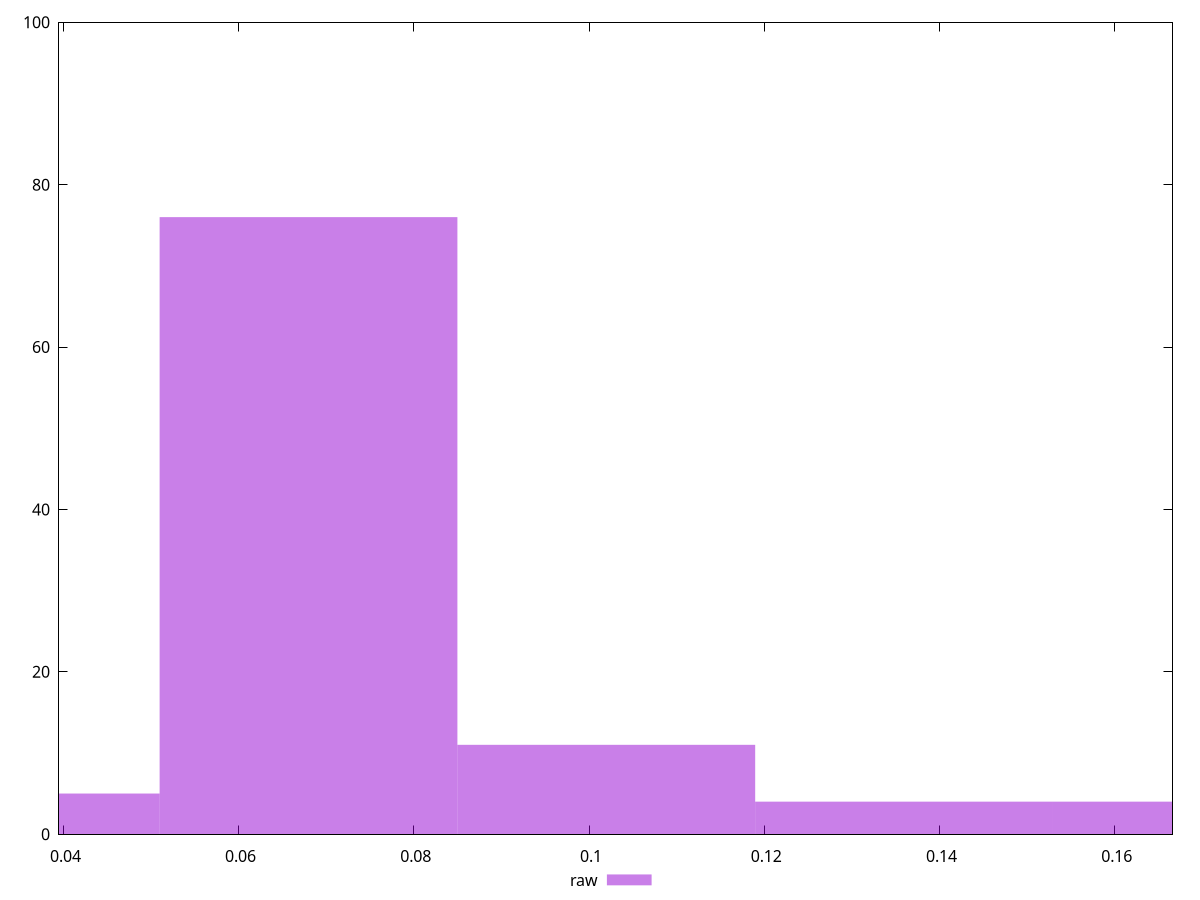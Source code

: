 reset

$raw <<EOF
0.06798025558554645 76
0.033990127792773224 5
0.10197038337831968 11
0.1359605111710929 4
0.1699506389638661 4
EOF

set key outside below
set boxwidth 0.033990127792773224
set xrange [0.0395:0.16660000000000003]
set yrange [0:100]
set style fill transparent solid 0.5 noborder
set terminal svg size 640, 490 enhanced background rgb 'white'
set output "report_00007_2020-12-11T15:55:29.892Z/network-rtt/samples/pages+cached+noadtech/raw/histogram.svg"

plot $raw title "raw" with boxes

reset
